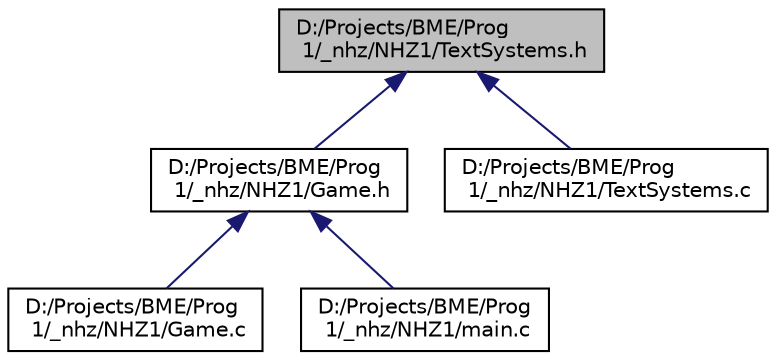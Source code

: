 digraph "D:/Projects/BME/Prog 1/_nhz/NHZ1/TextSystems.h"
{
 // LATEX_PDF_SIZE
  edge [fontname="Helvetica",fontsize="10",labelfontname="Helvetica",labelfontsize="10"];
  node [fontname="Helvetica",fontsize="10",shape=record];
  Node1 [label="D:/Projects/BME/Prog\l 1/_nhz/NHZ1/TextSystems.h",height=0.2,width=0.4,color="black", fillcolor="grey75", style="filled", fontcolor="black",tooltip=" "];
  Node1 -> Node2 [dir="back",color="midnightblue",fontsize="10",style="solid"];
  Node2 [label="D:/Projects/BME/Prog\l 1/_nhz/NHZ1/Game.h",height=0.2,width=0.4,color="black", fillcolor="white", style="filled",URL="$_game_8h.html",tooltip=" "];
  Node2 -> Node3 [dir="back",color="midnightblue",fontsize="10",style="solid"];
  Node3 [label="D:/Projects/BME/Prog\l 1/_nhz/NHZ1/Game.c",height=0.2,width=0.4,color="black", fillcolor="white", style="filled",URL="$_game_8c.html",tooltip=" "];
  Node2 -> Node4 [dir="back",color="midnightblue",fontsize="10",style="solid"];
  Node4 [label="D:/Projects/BME/Prog\l 1/_nhz/NHZ1/main.c",height=0.2,width=0.4,color="black", fillcolor="white", style="filled",URL="$main_8c.html",tooltip=" "];
  Node1 -> Node5 [dir="back",color="midnightblue",fontsize="10",style="solid"];
  Node5 [label="D:/Projects/BME/Prog\l 1/_nhz/NHZ1/TextSystems.c",height=0.2,width=0.4,color="black", fillcolor="white", style="filled",URL="$_text_systems_8c.html",tooltip=" "];
}

